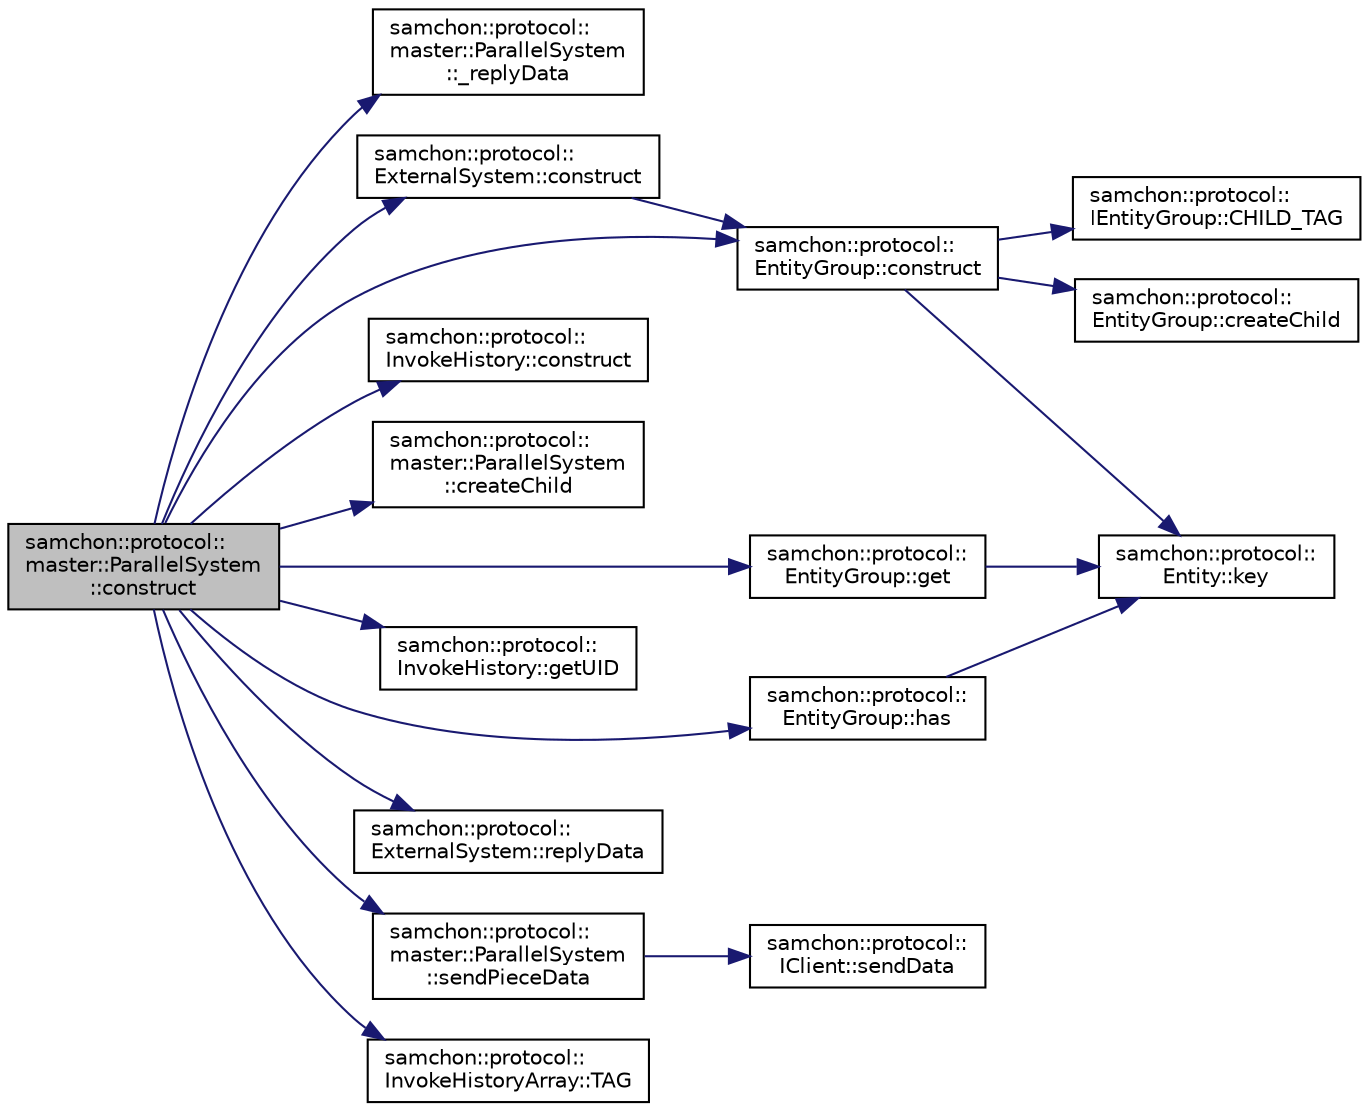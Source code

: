 digraph "samchon::protocol::master::ParallelSystem::construct"
{
  edge [fontname="Helvetica",fontsize="10",labelfontname="Helvetica",labelfontsize="10"];
  node [fontname="Helvetica",fontsize="10",shape=record];
  rankdir="LR";
  Node1 [label="samchon::protocol::\lmaster::ParallelSystem\l::construct",height=0.2,width=0.4,color="black", fillcolor="grey75", style="filled", fontcolor="black"];
  Node1 -> Node2 [color="midnightblue",fontsize="10",style="solid",fontname="Helvetica"];
  Node2 [label="samchon::protocol::\lmaster::ParallelSystem\l::_replyData",height=0.2,width=0.4,color="black", fillcolor="white", style="filled",URL="$d9/d6b/classsamchon_1_1protocol_1_1master_1_1ParallelSystem.html#a609f8b46a2f472a0fba8af8e3bdb8bc7",tooltip="A method for pre-processing replied Invoke message. "];
  Node1 -> Node3 [color="midnightblue",fontsize="10",style="solid",fontname="Helvetica"];
  Node3 [label="samchon::protocol::\lExternalSystem::construct",height=0.2,width=0.4,color="black", fillcolor="white", style="filled",URL="$df/d42/classsamchon_1_1protocol_1_1ExternalSystem.html#afe91fe78a1f53f8078907ed094998e38",tooltip="Construct data of the Entity from an XML object. "];
  Node3 -> Node4 [color="midnightblue",fontsize="10",style="solid",fontname="Helvetica"];
  Node4 [label="samchon::protocol::\lEntityGroup::construct",height=0.2,width=0.4,color="black", fillcolor="white", style="filled",URL="$d4/deb/classsamchon_1_1protocol_1_1EntityGroup.html#ab20cac19627b4c1392d0053266bf1bfd",tooltip="Construct data of the Entity from an XML object. "];
  Node4 -> Node5 [color="midnightblue",fontsize="10",style="solid",fontname="Helvetica"];
  Node5 [label="samchon::protocol::\lIEntityGroup::CHILD_TAG",height=0.2,width=0.4,color="black", fillcolor="white", style="filled",URL="$d9/d4c/classsamchon_1_1protocol_1_1IEntityGroup.html#ae0a5bb34fa6a29cf1103fc67e2d72662",tooltip="A tag name of children. "];
  Node4 -> Node6 [color="midnightblue",fontsize="10",style="solid",fontname="Helvetica"];
  Node6 [label="samchon::protocol::\lEntityGroup::createChild",height=0.2,width=0.4,color="black", fillcolor="white", style="filled",URL="$d4/deb/classsamchon_1_1protocol_1_1EntityGroup.html#a224c7fa73d5b83262203ec205b0b482f",tooltip="Factory method of a child Entity. "];
  Node4 -> Node7 [color="midnightblue",fontsize="10",style="solid",fontname="Helvetica"];
  Node7 [label="samchon::protocol::\lEntity::key",height=0.2,width=0.4,color="black", fillcolor="white", style="filled",URL="$d0/d3e/classsamchon_1_1protocol_1_1Entity.html#abb4726bdc349e1d701039e05eb95ec10",tooltip="Get a key that can identify the Entity uniquely. "];
  Node1 -> Node4 [color="midnightblue",fontsize="10",style="solid",fontname="Helvetica"];
  Node1 -> Node8 [color="midnightblue",fontsize="10",style="solid",fontname="Helvetica"];
  Node8 [label="samchon::protocol::\lInvokeHistory::construct",height=0.2,width=0.4,color="black", fillcolor="white", style="filled",URL="$da/d47/classsamchon_1_1protocol_1_1InvokeHistory.html#a289203c98e61c7c8db4ffbb639f2ec52",tooltip="Construct data of the Entity from an XML object. "];
  Node1 -> Node9 [color="midnightblue",fontsize="10",style="solid",fontname="Helvetica"];
  Node9 [label="samchon::protocol::\lmaster::ParallelSystem\l::createChild",height=0.2,width=0.4,color="black", fillcolor="white", style="filled",URL="$d9/d6b/classsamchon_1_1protocol_1_1master_1_1ParallelSystem.html#a5ec1ec3c59f7322781010f3b85e8af62",tooltip="Factory method of a child Entity. "];
  Node1 -> Node10 [color="midnightblue",fontsize="10",style="solid",fontname="Helvetica"];
  Node10 [label="samchon::protocol::\lEntityGroup::get",height=0.2,width=0.4,color="black", fillcolor="white", style="filled",URL="$d4/deb/classsamchon_1_1protocol_1_1EntityGroup.html#a5edb079965b37cda6c3f73f6ccf5430a",tooltip="Access the element by specified identifier(key). "];
  Node10 -> Node7 [color="midnightblue",fontsize="10",style="solid",fontname="Helvetica"];
  Node1 -> Node11 [color="midnightblue",fontsize="10",style="solid",fontname="Helvetica"];
  Node11 [label="samchon::protocol::\lInvokeHistory::getUID",height=0.2,width=0.4,color="black", fillcolor="white", style="filled",URL="$da/d47/classsamchon_1_1protocol_1_1InvokeHistory.html#ae8cced23427699e599f97af03e38feb4",tooltip="Get uid. "];
  Node1 -> Node12 [color="midnightblue",fontsize="10",style="solid",fontname="Helvetica"];
  Node12 [label="samchon::protocol::\lEntityGroup::has",height=0.2,width=0.4,color="black", fillcolor="white", style="filled",URL="$d4/deb/classsamchon_1_1protocol_1_1EntityGroup.html#a6e6236224949de6bd0cf9c6ba83a4e77",tooltip="Indicates whether a container has an object having the specified identifier. "];
  Node12 -> Node7 [color="midnightblue",fontsize="10",style="solid",fontname="Helvetica"];
  Node1 -> Node13 [color="midnightblue",fontsize="10",style="solid",fontname="Helvetica"];
  Node13 [label="samchon::protocol::\lExternalSystem::replyData",height=0.2,width=0.4,color="black", fillcolor="white", style="filled",URL="$df/d42/classsamchon_1_1protocol_1_1ExternalSystem.html#ad5ed0690ee36bcc8ad101a598f0ef669",tooltip="Handling replied message from an external system. "];
  Node1 -> Node14 [color="midnightblue",fontsize="10",style="solid",fontname="Helvetica"];
  Node14 [label="samchon::protocol::\lmaster::ParallelSystem\l::sendPieceData",height=0.2,width=0.4,color="black", fillcolor="white", style="filled",URL="$d9/d6b/classsamchon_1_1protocol_1_1master_1_1ParallelSystem.html#aea9eeae174e52b84597bafdf344b668d",tooltip="Send a message with segmentation index. "];
  Node14 -> Node15 [color="midnightblue",fontsize="10",style="solid",fontname="Helvetica"];
  Node15 [label="samchon::protocol::\lIClient::sendData",height=0.2,width=0.4,color="black", fillcolor="white", style="filled",URL="$d3/dc8/classsamchon_1_1protocol_1_1IClient.html#a44d95d1c5fb75aed2f41a5b4cca0df9e",tooltip="Sends message to a related system. "];
  Node1 -> Node16 [color="midnightblue",fontsize="10",style="solid",fontname="Helvetica"];
  Node16 [label="samchon::protocol::\lInvokeHistoryArray::TAG",height=0.2,width=0.4,color="black", fillcolor="white", style="filled",URL="$d1/d7b/classsamchon_1_1protocol_1_1InvokeHistoryArray.html#a98e04bec33cb52bc14d0d3e09d993345",tooltip="A tag name when represented by XML. "];
}
